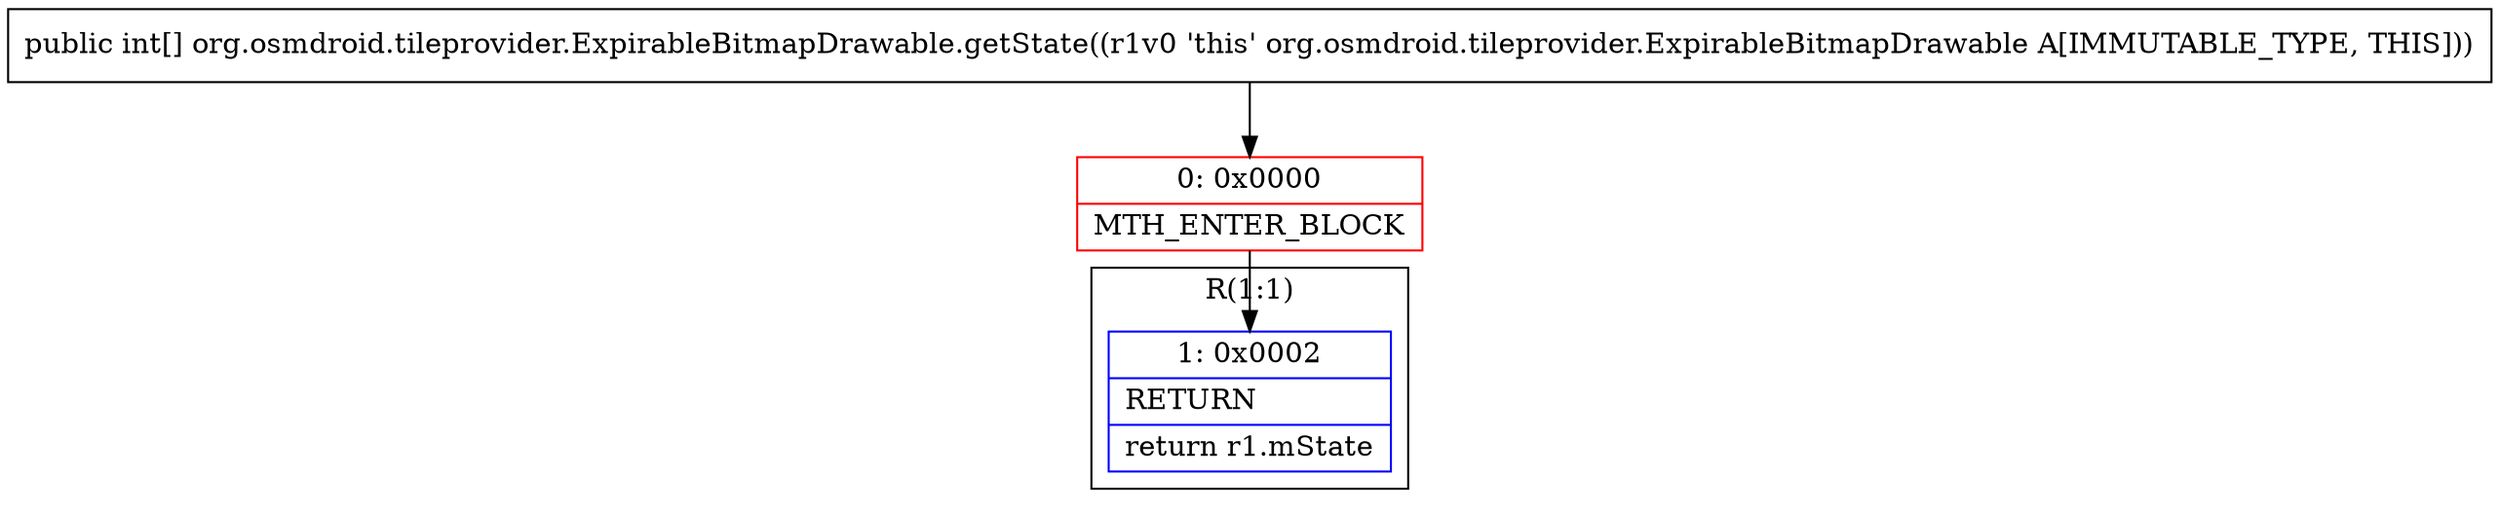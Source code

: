 digraph "CFG fororg.osmdroid.tileprovider.ExpirableBitmapDrawable.getState()[I" {
subgraph cluster_Region_1115948551 {
label = "R(1:1)";
node [shape=record,color=blue];
Node_1 [shape=record,label="{1\:\ 0x0002|RETURN\l|return r1.mState\l}"];
}
Node_0 [shape=record,color=red,label="{0\:\ 0x0000|MTH_ENTER_BLOCK\l}"];
MethodNode[shape=record,label="{public int[] org.osmdroid.tileprovider.ExpirableBitmapDrawable.getState((r1v0 'this' org.osmdroid.tileprovider.ExpirableBitmapDrawable A[IMMUTABLE_TYPE, THIS])) }"];
MethodNode -> Node_0;
Node_0 -> Node_1;
}

